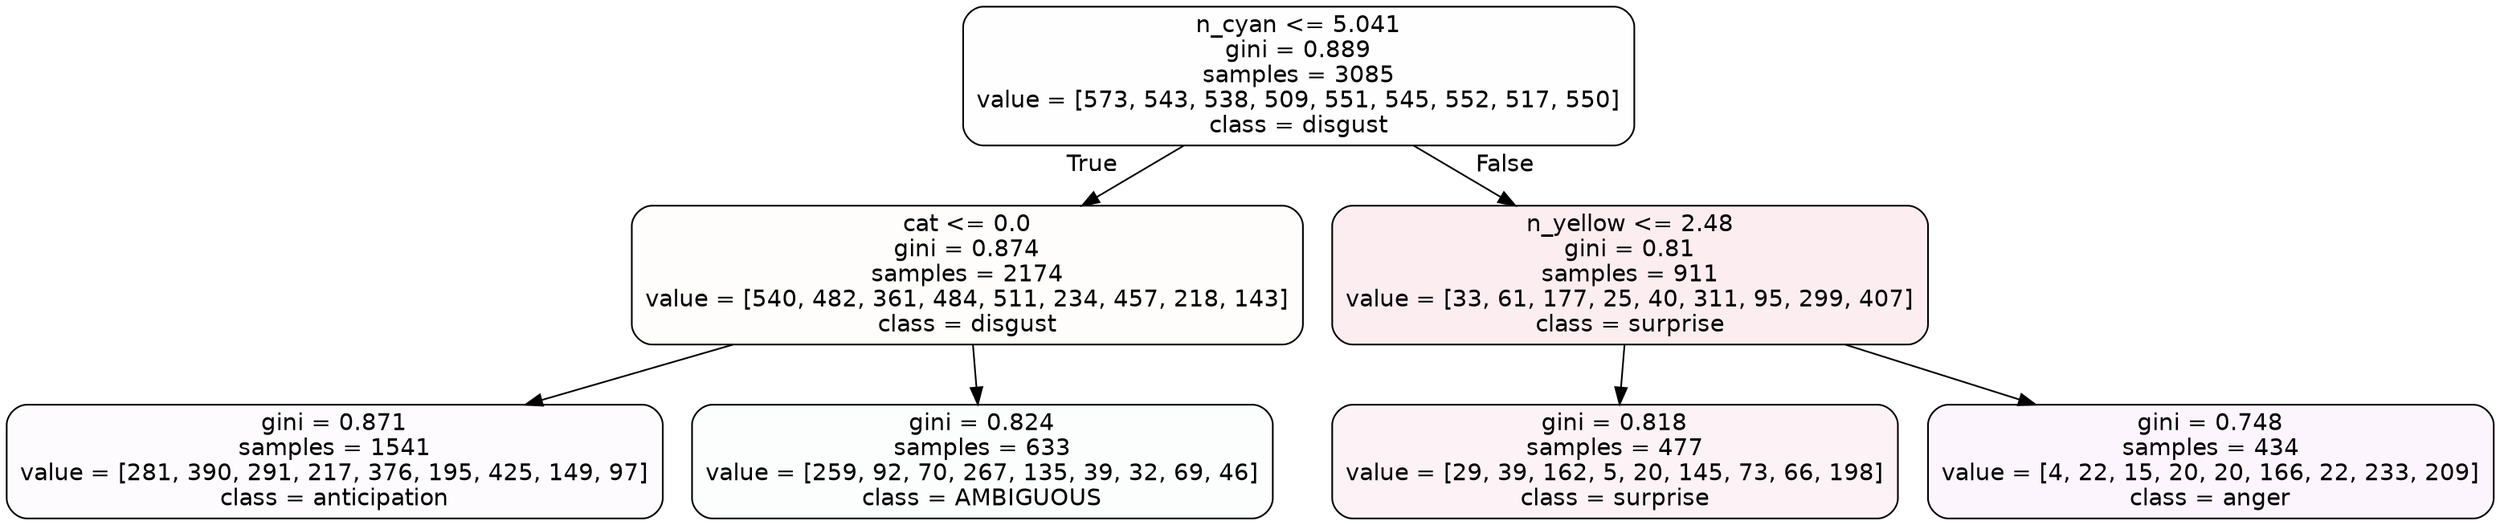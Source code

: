 digraph Tree {
node [shape=box, style="filled, rounded", color="black", fontname=helvetica] ;
edge [fontname=helvetica] ;
0 [label="n_cyan <= 5.041\ngini = 0.889\nsamples = 3085\nvalue = [573, 543, 538, 509, 551, 545, 552, 517, 550]\nclass = disgust", fillcolor="#e5813901"] ;
1 [label="cat <= 0.0\ngini = 0.874\nsamples = 2174\nvalue = [540, 482, 361, 484, 511, 234, 457, 218, 143]\nclass = disgust", fillcolor="#e5813903"] ;
0 -> 1 [labeldistance=2.5, labelangle=45, headlabel="True"] ;
2 [label="gini = 0.871\nsamples = 1541\nvalue = [281, 390, 291, 217, 376, 195, 425, 149, 97]\nclass = anticipation", fillcolor="#8139e504"] ;
1 -> 2 ;
3 [label="gini = 0.824\nsamples = 633\nvalue = [259, 92, 70, 267, 135, 39, 32, 69, 46]\nclass = AMBIGUOUS", fillcolor="#39e58103"] ;
1 -> 3 ;
4 [label="n_yellow <= 2.48\ngini = 0.81\nsamples = 911\nvalue = [33, 61, 177, 25, 40, 311, 95, 299, 407]\nclass = surprise", fillcolor="#e5396416"] ;
0 -> 4 [labeldistance=2.5, labelangle=-45, headlabel="False"] ;
5 [label="gini = 0.818\nsamples = 477\nvalue = [29, 39, 162, 5, 20, 145, 73, 66, 198]\nclass = surprise", fillcolor="#e5396410"] ;
4 -> 5 ;
6 [label="gini = 0.748\nsamples = 434\nvalue = [4, 22, 15, 20, 20, 166, 22, 233, 209]\nclass = anger", fillcolor="#e539d70c"] ;
4 -> 6 ;
}